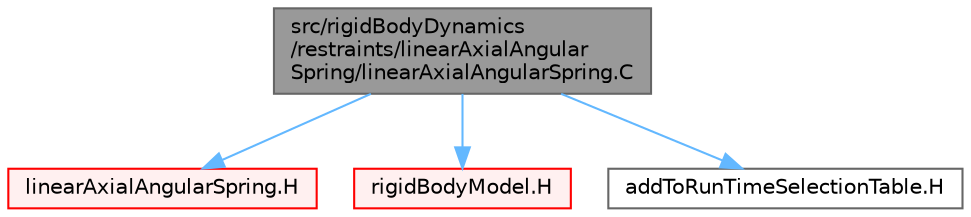 digraph "src/rigidBodyDynamics/restraints/linearAxialAngularSpring/linearAxialAngularSpring.C"
{
 // LATEX_PDF_SIZE
  bgcolor="transparent";
  edge [fontname=Helvetica,fontsize=10,labelfontname=Helvetica,labelfontsize=10];
  node [fontname=Helvetica,fontsize=10,shape=box,height=0.2,width=0.4];
  Node1 [id="Node000001",label="src/rigidBodyDynamics\l/restraints/linearAxialAngular\lSpring/linearAxialAngularSpring.C",height=0.2,width=0.4,color="gray40", fillcolor="grey60", style="filled", fontcolor="black",tooltip=" "];
  Node1 -> Node2 [id="edge1_Node000001_Node000002",color="steelblue1",style="solid",tooltip=" "];
  Node2 [id="Node000002",label="linearAxialAngularSpring.H",height=0.2,width=0.4,color="red", fillcolor="#FFF0F0", style="filled",URL="$rigidBodyDynamics_2restraints_2linearAxialAngularSpring_2linearAxialAngularSpring_8H.html",tooltip=" "];
  Node1 -> Node183 [id="edge2_Node000001_Node000183",color="steelblue1",style="solid",tooltip=" "];
  Node183 [id="Node000183",label="rigidBodyModel.H",height=0.2,width=0.4,color="red", fillcolor="#FFF0F0", style="filled",URL="$rigidBodyModel_8H.html",tooltip=" "];
  Node1 -> Node232 [id="edge3_Node000001_Node000232",color="steelblue1",style="solid",tooltip=" "];
  Node232 [id="Node000232",label="addToRunTimeSelectionTable.H",height=0.2,width=0.4,color="grey40", fillcolor="white", style="filled",URL="$addToRunTimeSelectionTable_8H.html",tooltip="Macros for easy insertion into run-time selection tables."];
}

